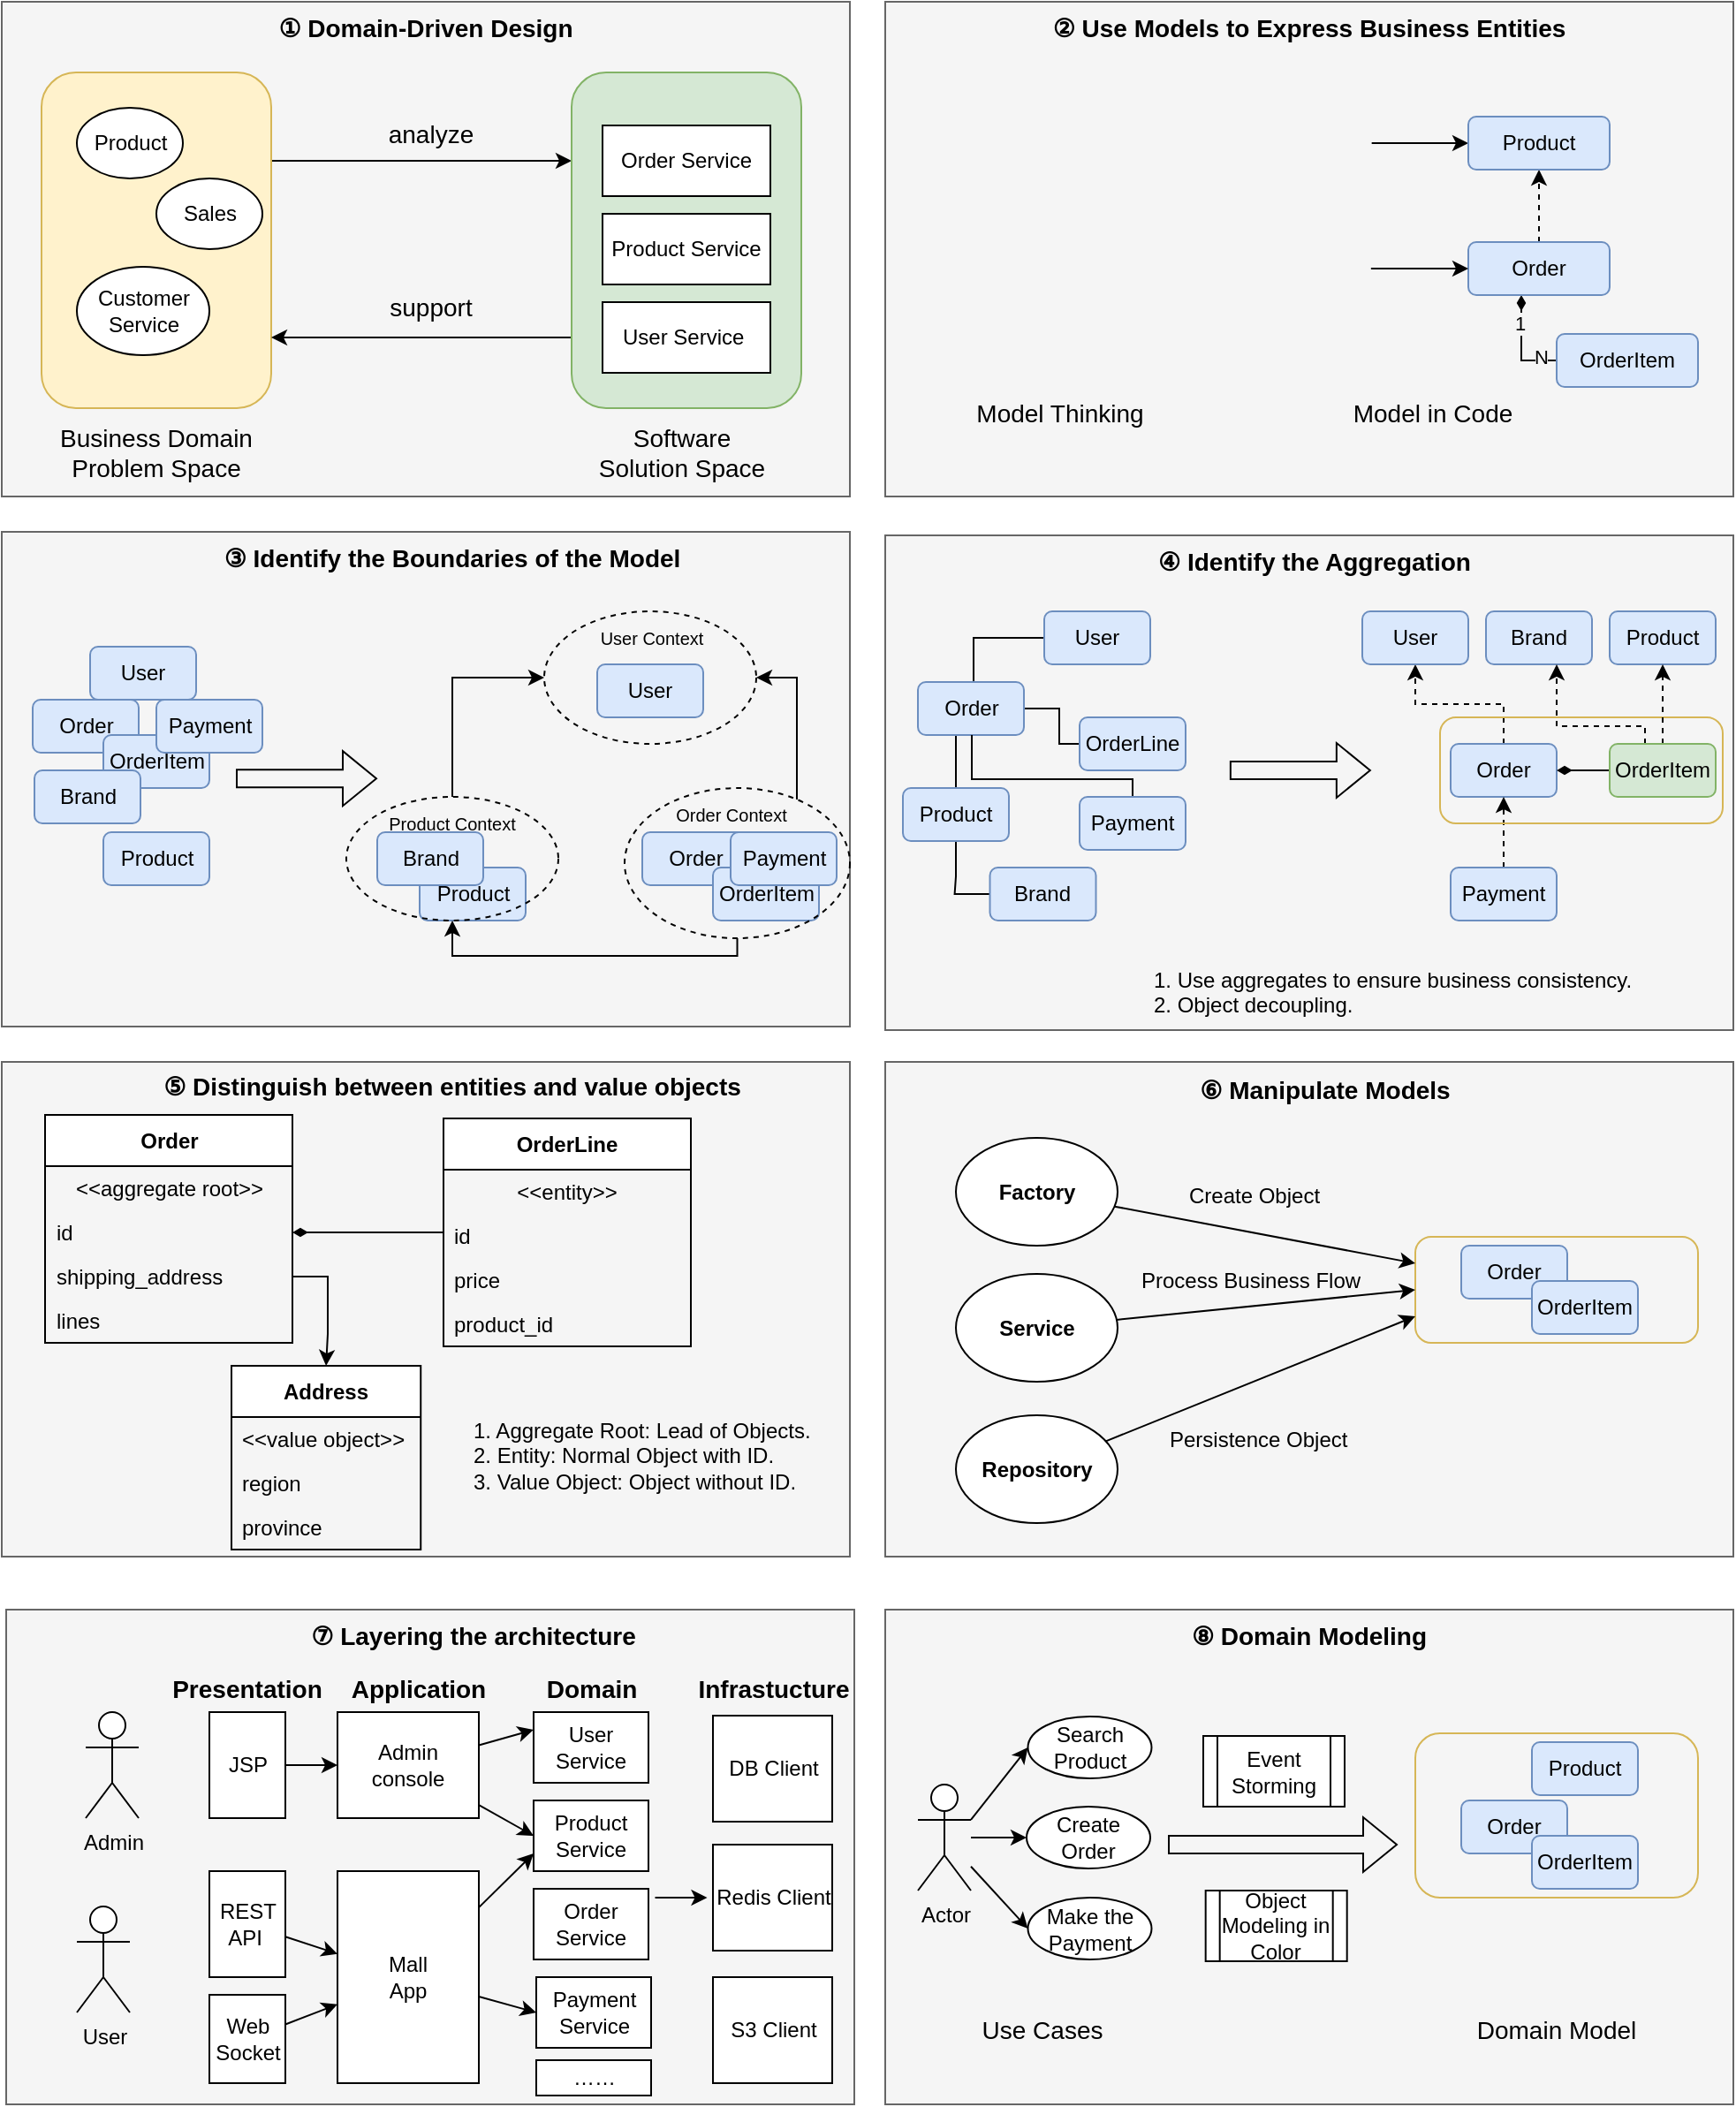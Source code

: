 <mxfile version="20.5.3" type="embed"><diagram id="23iRSUPoRavnBvh4doch" name="Page-1"><mxGraphModel dx="1115" dy="577" grid="1" gridSize="10" guides="1" tooltips="1" connect="1" arrows="1" fold="1" page="1" pageScale="1" pageWidth="827" pageHeight="1169" math="0" shadow="0"><root><mxCell id="0"/><mxCell id="1" parent="0"/><mxCell id="9vagJ5xhhECEFdIfXfnk-19" value="" style="rounded=0;whiteSpace=wrap;html=1;fillColor=#f5f5f5;fontColor=#333333;strokeColor=#666666;" parent="1" vertex="1"><mxGeometry x="80" y="160" width="480" height="280" as="geometry"/></mxCell><mxCell id="9vagJ5xhhECEFdIfXfnk-3" style="edgeStyle=orthogonalEdgeStyle;rounded=0;orthogonalLoop=1;jettySize=auto;html=1;" parent="1" edge="1"><mxGeometry relative="1" as="geometry"><mxPoint x="232.5" y="250" as="sourcePoint"/><mxPoint x="402.5" y="250" as="targetPoint"/></mxGeometry></mxCell><mxCell id="9vagJ5xhhECEFdIfXfnk-1" value="" style="rounded=1;whiteSpace=wrap;html=1;fillColor=#fff2cc;strokeColor=#d6b656;" parent="1" vertex="1"><mxGeometry x="102.5" y="200" width="130" height="190" as="geometry"/></mxCell><mxCell id="9vagJ5xhhECEFdIfXfnk-4" style="edgeStyle=orthogonalEdgeStyle;rounded=0;orthogonalLoop=1;jettySize=auto;html=1;entryX=1;entryY=0.5;entryDx=0;entryDy=0;" parent="1" edge="1"><mxGeometry relative="1" as="geometry"><mxPoint x="402.5" y="350" as="sourcePoint"/><mxPoint x="232.5" y="350" as="targetPoint"/></mxGeometry></mxCell><mxCell id="9vagJ5xhhECEFdIfXfnk-2" value="" style="rounded=1;whiteSpace=wrap;html=1;fillColor=#d5e8d4;strokeColor=#82b366;" parent="1" vertex="1"><mxGeometry x="402.5" y="200" width="130" height="190" as="geometry"/></mxCell><mxCell id="9vagJ5xhhECEFdIfXfnk-6" value="Product" style="ellipse;whiteSpace=wrap;html=1;" parent="1" vertex="1"><mxGeometry x="122.5" y="220" width="60" height="40" as="geometry"/></mxCell><mxCell id="9vagJ5xhhECEFdIfXfnk-7" value="Sales" style="ellipse;whiteSpace=wrap;html=1;" parent="1" vertex="1"><mxGeometry x="167.5" y="260" width="60" height="40" as="geometry"/></mxCell><mxCell id="9vagJ5xhhECEFdIfXfnk-8" value="Customer Service" style="ellipse;whiteSpace=wrap;html=1;" parent="1" vertex="1"><mxGeometry x="122.5" y="310" width="75" height="50" as="geometry"/></mxCell><mxCell id="9vagJ5xhhECEFdIfXfnk-10" value="Order Service" style="rounded=0;whiteSpace=wrap;html=1;" parent="1" vertex="1"><mxGeometry x="420" y="230" width="95" height="40" as="geometry"/></mxCell><mxCell id="9vagJ5xhhECEFdIfXfnk-11" value="Product Service" style="rounded=0;whiteSpace=wrap;html=1;" parent="1" vertex="1"><mxGeometry x="420" y="280" width="95" height="40" as="geometry"/></mxCell><mxCell id="9vagJ5xhhECEFdIfXfnk-12" value="User Service&amp;nbsp;" style="rounded=0;whiteSpace=wrap;html=1;" parent="1" vertex="1"><mxGeometry x="420" y="330" width="95" height="40" as="geometry"/></mxCell><mxCell id="9vagJ5xhhECEFdIfXfnk-14" value="Business Domain&lt;div&gt;Problem Space&lt;br&gt;&lt;/div&gt;" style="text;html=1;align=center;verticalAlign=middle;whiteSpace=wrap;rounded=0;fontSize=14;" parent="1" vertex="1"><mxGeometry x="104.5" y="400" width="125" height="30" as="geometry"/></mxCell><mxCell id="9vagJ5xhhECEFdIfXfnk-15" value="Software&lt;div&gt;Solution Space&lt;/div&gt;" style="text;html=1;align=center;verticalAlign=middle;whiteSpace=wrap;rounded=0;fontSize=14;" parent="1" vertex="1"><mxGeometry x="414.5" y="400" width="100" height="30" as="geometry"/></mxCell><mxCell id="9vagJ5xhhECEFdIfXfnk-16" value="support" style="text;html=1;align=center;verticalAlign=middle;whiteSpace=wrap;rounded=0;fontSize=14;" parent="1" vertex="1"><mxGeometry x="272.5" y="318" width="100" height="30" as="geometry"/></mxCell><mxCell id="9vagJ5xhhECEFdIfXfnk-17" value="analyze" style="text;html=1;align=center;verticalAlign=middle;whiteSpace=wrap;rounded=0;fontSize=14;" parent="1" vertex="1"><mxGeometry x="272.5" y="220" width="100" height="30" as="geometry"/></mxCell><mxCell id="9vagJ5xhhECEFdIfXfnk-25" value="" style="rounded=0;whiteSpace=wrap;html=1;fillColor=#f5f5f5;fontColor=#333333;strokeColor=#666666;" parent="1" vertex="1"><mxGeometry x="580" y="160" width="480" height="280" as="geometry"/></mxCell><mxCell id="9vagJ5xhhECEFdIfXfnk-27" value="① Domain-Driven Design" style="text;html=1;align=center;verticalAlign=middle;whiteSpace=wrap;rounded=0;fontSize=14;fontStyle=1" parent="1" vertex="1"><mxGeometry x="230" y="160" width="180" height="30" as="geometry"/></mxCell><mxCell id="9vagJ5xhhECEFdIfXfnk-28" value="② Use Models to Express Business Entities" style="text;html=1;align=center;verticalAlign=middle;whiteSpace=wrap;rounded=0;fontSize=14;fontStyle=1" parent="1" vertex="1"><mxGeometry x="670" y="160" width="300" height="30" as="geometry"/></mxCell><mxCell id="9vagJ5xhhECEFdIfXfnk-36" style="edgeStyle=orthogonalEdgeStyle;rounded=0;orthogonalLoop=1;jettySize=auto;html=1;entryX=0;entryY=0.5;entryDx=0;entryDy=0;endArrow=none;endFill=0;startArrow=diamondThin;startFill=1;" parent="1" source="9vagJ5xhhECEFdIfXfnk-29" target="9vagJ5xhhECEFdIfXfnk-35" edge="1"><mxGeometry relative="1" as="geometry"><Array as="points"><mxPoint x="940" y="363"/></Array></mxGeometry></mxCell><mxCell id="9vagJ5xhhECEFdIfXfnk-37" value="1" style="edgeLabel;html=1;align=center;verticalAlign=middle;resizable=0;points=[];labelBackgroundColor=#F5F5F5;" parent="9vagJ5xhhECEFdIfXfnk-36" vertex="1" connectable="0"><mxGeometry x="-0.456" y="-1" relative="1" as="geometry"><mxPoint as="offset"/></mxGeometry></mxCell><mxCell id="9vagJ5xhhECEFdIfXfnk-38" value="N" style="edgeLabel;html=1;align=center;verticalAlign=middle;resizable=0;points=[];labelBackgroundColor=#F5F5F5;" parent="9vagJ5xhhECEFdIfXfnk-36" vertex="1" connectable="0"><mxGeometry x="0.684" y="3" relative="1" as="geometry"><mxPoint y="1" as="offset"/></mxGeometry></mxCell><mxCell id="9vagJ5xhhECEFdIfXfnk-39" style="edgeStyle=orthogonalEdgeStyle;rounded=0;orthogonalLoop=1;jettySize=auto;html=1;entryX=0.5;entryY=1;entryDx=0;entryDy=0;dashed=1;" parent="1" source="9vagJ5xhhECEFdIfXfnk-29" target="9vagJ5xhhECEFdIfXfnk-33" edge="1"><mxGeometry relative="1" as="geometry"/></mxCell><mxCell id="9vagJ5xhhECEFdIfXfnk-29" value="Order" style="rounded=1;whiteSpace=wrap;html=1;fillColor=#dae8fc;strokeColor=#6c8ebf;" parent="1" vertex="1"><mxGeometry x="910" y="296" width="80" height="30" as="geometry"/></mxCell><mxCell id="9vagJ5xhhECEFdIfXfnk-31" style="edgeStyle=orthogonalEdgeStyle;rounded=0;orthogonalLoop=1;jettySize=auto;html=1;" parent="1" source="9vagJ5xhhECEFdIfXfnk-30" target="9vagJ5xhhECEFdIfXfnk-29" edge="1"><mxGeometry relative="1" as="geometry"/></mxCell><mxCell id="9vagJ5xhhECEFdIfXfnk-30" value="" style="shape=image;verticalLabelPosition=bottom;labelBackgroundColor=default;verticalAlign=top;aspect=fixed;imageAspect=0;image=https://rupeezy.in/blogs/wp-content/uploads/2019/08/order.png;" parent="1" vertex="1"><mxGeometry x="800" y="282" width="54.93" height="58" as="geometry"/></mxCell><mxCell id="9vagJ5xhhECEFdIfXfnk-34" style="edgeStyle=orthogonalEdgeStyle;rounded=0;orthogonalLoop=1;jettySize=auto;html=1;" parent="1" source="9vagJ5xhhECEFdIfXfnk-32" target="9vagJ5xhhECEFdIfXfnk-33" edge="1"><mxGeometry relative="1" as="geometry"/></mxCell><mxCell id="9vagJ5xhhECEFdIfXfnk-32" value="" style="shape=image;verticalLabelPosition=bottom;labelBackgroundColor=default;verticalAlign=top;aspect=fixed;imageAspect=0;image=https://domf5oio6qrcr.cloudfront.net/medialibrary/8371/bigstock-Hamburger-And-French-Fries-263887.jpg;" parent="1" vertex="1"><mxGeometry x="802" y="220" width="53.33" height="40" as="geometry"/></mxCell><mxCell id="9vagJ5xhhECEFdIfXfnk-33" value="Product" style="rounded=1;whiteSpace=wrap;html=1;fillColor=#dae8fc;strokeColor=#6c8ebf;" parent="1" vertex="1"><mxGeometry x="910" y="225" width="80" height="30" as="geometry"/></mxCell><mxCell id="9vagJ5xhhECEFdIfXfnk-35" value="OrderItem" style="rounded=1;whiteSpace=wrap;html=1;fillColor=#dae8fc;strokeColor=#6c8ebf;" parent="1" vertex="1"><mxGeometry x="960" y="348" width="80" height="30" as="geometry"/></mxCell><mxCell id="9vagJ5xhhECEFdIfXfnk-40" value="" style="shape=image;verticalLabelPosition=bottom;labelBackgroundColor=default;verticalAlign=top;aspect=fixed;imageAspect=0;image=https://blogger.googleusercontent.com/img/b/R29vZ2xl/AVvXsEjn80sKWhS2xxwpZte1hCrjBOLWbS4TLz_WBw3mWX01DE0hrEqL-oq_POZTVObNKt2_ehCbD8vPeMjHQ5SD9d2T2vcOCeuTXaRzTZrm3N1oaUW5XqwATKcAlGA4Wf7QnvLcwXFwYuH5VKld/s226/wisdomchart.png;" parent="1" vertex="1"><mxGeometry x="600" y="250" width="138.5" height="80.89" as="geometry"/></mxCell><mxCell id="9vagJ5xhhECEFdIfXfnk-41" value="Model Thinking" style="text;html=1;align=center;verticalAlign=middle;whiteSpace=wrap;rounded=0;fontSize=14;" parent="1" vertex="1"><mxGeometry x="628.5" y="378" width="100" height="30" as="geometry"/></mxCell><mxCell id="9vagJ5xhhECEFdIfXfnk-42" value="Model in Code" style="text;html=1;align=center;verticalAlign=middle;whiteSpace=wrap;rounded=0;fontSize=14;" parent="1" vertex="1"><mxGeometry x="840" y="378" width="100" height="30" as="geometry"/></mxCell><mxCell id="9vagJ5xhhECEFdIfXfnk-43" value="" style="rounded=0;whiteSpace=wrap;html=1;fillColor=#f5f5f5;fontColor=#333333;strokeColor=#666666;" parent="1" vertex="1"><mxGeometry x="80" y="460" width="480" height="280" as="geometry"/></mxCell><mxCell id="9vagJ5xhhECEFdIfXfnk-58" value="③&amp;nbsp;Identify the Boundaries of the Model" style="text;html=1;align=center;verticalAlign=middle;whiteSpace=wrap;rounded=0;fontSize=14;fontStyle=1" parent="1" vertex="1"><mxGeometry x="200" y="460" width="270" height="30" as="geometry"/></mxCell><mxCell id="9vagJ5xhhECEFdIfXfnk-59" value="Product" style="rounded=1;whiteSpace=wrap;html=1;fillColor=#dae8fc;strokeColor=#6c8ebf;" parent="1" vertex="1"><mxGeometry x="316.5" y="650" width="60" height="30" as="geometry"/></mxCell><mxCell id="9vagJ5xhhECEFdIfXfnk-60" value="Order" style="rounded=1;whiteSpace=wrap;html=1;fillColor=#dae8fc;strokeColor=#6c8ebf;" parent="1" vertex="1"><mxGeometry x="442.5" y="630" width="60" height="30" as="geometry"/></mxCell><mxCell id="9vagJ5xhhECEFdIfXfnk-62" value="OrderItem" style="rounded=1;whiteSpace=wrap;html=1;fillColor=#dae8fc;strokeColor=#6c8ebf;" parent="1" vertex="1"><mxGeometry x="482.5" y="650" width="60" height="30" as="geometry"/></mxCell><mxCell id="9vagJ5xhhECEFdIfXfnk-63" value="User" style="rounded=1;whiteSpace=wrap;html=1;fillColor=#dae8fc;strokeColor=#6c8ebf;" parent="1" vertex="1"><mxGeometry x="417" y="535" width="60" height="30" as="geometry"/></mxCell><mxCell id="9vagJ5xhhECEFdIfXfnk-64" value="Payment" style="rounded=1;whiteSpace=wrap;html=1;fillColor=#dae8fc;strokeColor=#6c8ebf;" parent="1" vertex="1"><mxGeometry x="492.5" y="630" width="60" height="30" as="geometry"/></mxCell><mxCell id="9vagJ5xhhECEFdIfXfnk-65" value="Brand" style="rounded=1;whiteSpace=wrap;html=1;fillColor=#dae8fc;strokeColor=#6c8ebf;" parent="1" vertex="1"><mxGeometry x="292.5" y="630" width="60" height="30" as="geometry"/></mxCell><mxCell id="9vagJ5xhhECEFdIfXfnk-68" value="" style="ellipse;whiteSpace=wrap;html=1;fillColor=none;dashed=1;" parent="1" vertex="1"><mxGeometry x="387" y="505" width="120" height="75" as="geometry"/></mxCell><mxCell id="9vagJ5xhhECEFdIfXfnk-74" style="edgeStyle=orthogonalEdgeStyle;rounded=0;orthogonalLoop=1;jettySize=auto;html=1;entryX=0;entryY=0.5;entryDx=0;entryDy=0;" parent="1" source="9vagJ5xhhECEFdIfXfnk-69" target="9vagJ5xhhECEFdIfXfnk-68" edge="1"><mxGeometry relative="1" as="geometry"/></mxCell><mxCell id="9vagJ5xhhECEFdIfXfnk-69" value="" style="ellipse;whiteSpace=wrap;html=1;fillColor=none;dashed=1;" parent="1" vertex="1"><mxGeometry x="275" y="610" width="120" height="70" as="geometry"/></mxCell><mxCell id="9vagJ5xhhECEFdIfXfnk-70" value="" style="ellipse;whiteSpace=wrap;html=1;fillColor=none;dashed=1;" parent="1" vertex="1"><mxGeometry x="432.5" y="605" width="127.5" height="85" as="geometry"/></mxCell><mxCell id="9vagJ5xhhECEFdIfXfnk-76" style="edgeStyle=orthogonalEdgeStyle;rounded=0;orthogonalLoop=1;jettySize=auto;html=1;entryX=1;entryY=0.5;entryDx=0;entryDy=0;" parent="1" source="9vagJ5xhhECEFdIfXfnk-70" target="9vagJ5xhhECEFdIfXfnk-68" edge="1"><mxGeometry relative="1" as="geometry"><Array as="points"><mxPoint x="530" y="543"/></Array></mxGeometry></mxCell><mxCell id="9vagJ5xhhECEFdIfXfnk-85" style="edgeStyle=orthogonalEdgeStyle;rounded=0;orthogonalLoop=1;jettySize=auto;html=1;entryX=0.5;entryY=1;entryDx=0;entryDy=0;" parent="1" source="9vagJ5xhhECEFdIfXfnk-70" target="9vagJ5xhhECEFdIfXfnk-69" edge="1"><mxGeometry relative="1" as="geometry"><Array as="points"><mxPoint x="496" y="700"/><mxPoint x="335" y="700"/></Array></mxGeometry></mxCell><mxCell id="9vagJ5xhhECEFdIfXfnk-71" value="User Context" style="text;html=1;align=center;verticalAlign=middle;whiteSpace=wrap;rounded=0;fontSize=10;" parent="1" vertex="1"><mxGeometry x="402.5" y="505" width="90" height="30" as="geometry"/></mxCell><mxCell id="9vagJ5xhhECEFdIfXfnk-72" value="Product Context" style="text;html=1;align=center;verticalAlign=middle;whiteSpace=wrap;rounded=0;fontSize=10;" parent="1" vertex="1"><mxGeometry x="290" y="610" width="90" height="30" as="geometry"/></mxCell><mxCell id="9vagJ5xhhECEFdIfXfnk-73" value="Order Context" style="text;html=1;align=center;verticalAlign=middle;whiteSpace=wrap;rounded=0;fontSize=10;" parent="1" vertex="1"><mxGeometry x="447.5" y="605" width="90" height="30" as="geometry"/></mxCell><mxCell id="9vagJ5xhhECEFdIfXfnk-77" value="Order" style="rounded=1;whiteSpace=wrap;html=1;fillColor=#dae8fc;strokeColor=#6c8ebf;" parent="1" vertex="1"><mxGeometry x="97.5" y="555" width="60" height="30" as="geometry"/></mxCell><mxCell id="9vagJ5xhhECEFdIfXfnk-78" value="OrderItem" style="rounded=1;whiteSpace=wrap;html=1;fillColor=#dae8fc;strokeColor=#6c8ebf;" parent="1" vertex="1"><mxGeometry x="137.5" y="575" width="60" height="30" as="geometry"/></mxCell><mxCell id="9vagJ5xhhECEFdIfXfnk-79" value="Payment" style="rounded=1;whiteSpace=wrap;html=1;fillColor=#dae8fc;strokeColor=#6c8ebf;" parent="1" vertex="1"><mxGeometry x="167.5" y="555" width="60" height="30" as="geometry"/></mxCell><mxCell id="9vagJ5xhhECEFdIfXfnk-80" value="Product" style="rounded=1;whiteSpace=wrap;html=1;fillColor=#dae8fc;strokeColor=#6c8ebf;" parent="1" vertex="1"><mxGeometry x="137.5" y="630" width="60" height="30" as="geometry"/></mxCell><mxCell id="9vagJ5xhhECEFdIfXfnk-81" value="Brand" style="rounded=1;whiteSpace=wrap;html=1;fillColor=#dae8fc;strokeColor=#6c8ebf;" parent="1" vertex="1"><mxGeometry x="98.5" y="595" width="60" height="30" as="geometry"/></mxCell><mxCell id="9vagJ5xhhECEFdIfXfnk-83" value="User" style="rounded=1;whiteSpace=wrap;html=1;fillColor=#dae8fc;strokeColor=#6c8ebf;" parent="1" vertex="1"><mxGeometry x="130" y="525" width="60" height="30" as="geometry"/></mxCell><mxCell id="9vagJ5xhhECEFdIfXfnk-87" value="" style="shape=flexArrow;endArrow=classic;html=1;rounded=0;" parent="1" edge="1"><mxGeometry width="50" height="50" relative="1" as="geometry"><mxPoint x="212.5" y="599.58" as="sourcePoint"/><mxPoint x="292.5" y="599.58" as="targetPoint"/></mxGeometry></mxCell><mxCell id="9vagJ5xhhECEFdIfXfnk-88" value="" style="rounded=0;whiteSpace=wrap;html=1;fillColor=#f5f5f5;fontColor=#333333;strokeColor=#666666;" parent="1" vertex="1"><mxGeometry x="580" y="462" width="480" height="280" as="geometry"/></mxCell><mxCell id="9vagJ5xhhECEFdIfXfnk-89" value="④ Identify the Aggregation" style="text;html=1;align=center;verticalAlign=middle;whiteSpace=wrap;rounded=0;fontSize=14;fontStyle=1" parent="1" vertex="1"><mxGeometry x="722.5" y="462" width="200" height="30" as="geometry"/></mxCell><mxCell id="9vagJ5xhhECEFdIfXfnk-114" style="edgeStyle=orthogonalEdgeStyle;rounded=0;orthogonalLoop=1;jettySize=auto;html=1;entryX=0;entryY=0.5;entryDx=0;entryDy=0;endArrow=none;endFill=0;" parent="1" source="9vagJ5xhhECEFdIfXfnk-105" target="9vagJ5xhhECEFdIfXfnk-110" edge="1"><mxGeometry relative="1" as="geometry"><Array as="points"><mxPoint x="630" y="520"/></Array></mxGeometry></mxCell><mxCell id="9vagJ5xhhECEFdIfXfnk-115" style="edgeStyle=orthogonalEdgeStyle;rounded=0;orthogonalLoop=1;jettySize=auto;html=1;endArrow=none;endFill=0;" parent="1" source="9vagJ5xhhECEFdIfXfnk-105" target="9vagJ5xhhECEFdIfXfnk-106" edge="1"><mxGeometry relative="1" as="geometry"/></mxCell><mxCell id="9vagJ5xhhECEFdIfXfnk-116" style="edgeStyle=orthogonalEdgeStyle;rounded=0;orthogonalLoop=1;jettySize=auto;html=1;entryX=0.5;entryY=0;entryDx=0;entryDy=0;endArrow=none;endFill=0;" parent="1" source="9vagJ5xhhECEFdIfXfnk-105" target="9vagJ5xhhECEFdIfXfnk-108" edge="1"><mxGeometry relative="1" as="geometry"><Array as="points"><mxPoint x="620" y="590"/><mxPoint x="620" y="590"/></Array></mxGeometry></mxCell><mxCell id="9vagJ5xhhECEFdIfXfnk-105" value="Order" style="rounded=1;whiteSpace=wrap;html=1;fillColor=#dae8fc;strokeColor=#6c8ebf;" parent="1" vertex="1"><mxGeometry x="598.5" y="545" width="60" height="30" as="geometry"/></mxCell><mxCell id="9vagJ5xhhECEFdIfXfnk-106" value="OrderLine" style="rounded=1;whiteSpace=wrap;html=1;fillColor=#dae8fc;strokeColor=#6c8ebf;" parent="1" vertex="1"><mxGeometry x="690" y="565" width="60" height="30" as="geometry"/></mxCell><mxCell id="9vagJ5xhhECEFdIfXfnk-121" style="edgeStyle=orthogonalEdgeStyle;rounded=0;orthogonalLoop=1;jettySize=auto;html=1;endArrow=none;endFill=0;" parent="1" source="9vagJ5xhhECEFdIfXfnk-107" target="9vagJ5xhhECEFdIfXfnk-105" edge="1"><mxGeometry relative="1" as="geometry"><Array as="points"><mxPoint x="720" y="600"/><mxPoint x="629" y="600"/></Array></mxGeometry></mxCell><mxCell id="9vagJ5xhhECEFdIfXfnk-107" value="Payment" style="rounded=1;whiteSpace=wrap;html=1;fillColor=#dae8fc;strokeColor=#6c8ebf;" parent="1" vertex="1"><mxGeometry x="690" y="610" width="60" height="30" as="geometry"/></mxCell><mxCell id="9vagJ5xhhECEFdIfXfnk-117" style="edgeStyle=orthogonalEdgeStyle;rounded=0;orthogonalLoop=1;jettySize=auto;html=1;entryX=0;entryY=0.5;entryDx=0;entryDy=0;endArrow=none;endFill=0;" parent="1" source="9vagJ5xhhECEFdIfXfnk-108" target="9vagJ5xhhECEFdIfXfnk-109" edge="1"><mxGeometry relative="1" as="geometry"/></mxCell><mxCell id="9vagJ5xhhECEFdIfXfnk-108" value="Product" style="rounded=1;whiteSpace=wrap;html=1;fillColor=#dae8fc;strokeColor=#6c8ebf;" parent="1" vertex="1"><mxGeometry x="590" y="605" width="60" height="30" as="geometry"/></mxCell><mxCell id="9vagJ5xhhECEFdIfXfnk-109" value="Brand" style="rounded=1;whiteSpace=wrap;html=1;fillColor=#dae8fc;strokeColor=#6c8ebf;" parent="1" vertex="1"><mxGeometry x="639.25" y="650" width="60" height="30" as="geometry"/></mxCell><mxCell id="9vagJ5xhhECEFdIfXfnk-110" value="User" style="rounded=1;whiteSpace=wrap;html=1;fillColor=#dae8fc;strokeColor=#6c8ebf;" parent="1" vertex="1"><mxGeometry x="670" y="505" width="60" height="30" as="geometry"/></mxCell><mxCell id="9vagJ5xhhECEFdIfXfnk-119" value="" style="shape=flexArrow;endArrow=classic;html=1;rounded=0;" parent="1" edge="1"><mxGeometry width="50" height="50" relative="1" as="geometry"><mxPoint x="774.93" y="595" as="sourcePoint"/><mxPoint x="854.93" y="595" as="targetPoint"/></mxGeometry></mxCell><mxCell id="9vagJ5xhhECEFdIfXfnk-123" value="Product" style="rounded=1;whiteSpace=wrap;html=1;fillColor=#dae8fc;strokeColor=#6c8ebf;" parent="1" vertex="1"><mxGeometry x="990" y="505" width="60" height="30" as="geometry"/></mxCell><mxCell id="9vagJ5xhhECEFdIfXfnk-124" value="Brand" style="rounded=1;whiteSpace=wrap;html=1;fillColor=#dae8fc;strokeColor=#6c8ebf;" parent="1" vertex="1"><mxGeometry x="920" y="505" width="60" height="30" as="geometry"/></mxCell><mxCell id="9vagJ5xhhECEFdIfXfnk-132" style="edgeStyle=orthogonalEdgeStyle;rounded=0;orthogonalLoop=1;jettySize=auto;html=1;dashed=1;" parent="1" source="9vagJ5xhhECEFdIfXfnk-125" target="9vagJ5xhhECEFdIfXfnk-128" edge="1"><mxGeometry relative="1" as="geometry"/></mxCell><mxCell id="9vagJ5xhhECEFdIfXfnk-125" value="Order" style="rounded=1;whiteSpace=wrap;html=1;fillColor=#dae8fc;strokeColor=#6c8ebf;" parent="1" vertex="1"><mxGeometry x="900" y="580" width="60" height="30" as="geometry"/></mxCell><mxCell id="9vagJ5xhhECEFdIfXfnk-135" style="edgeStyle=orthogonalEdgeStyle;rounded=0;orthogonalLoop=1;jettySize=auto;html=1;dashed=1;" parent="1" source="9vagJ5xhhECEFdIfXfnk-127" target="9vagJ5xhhECEFdIfXfnk-125" edge="1"><mxGeometry relative="1" as="geometry"/></mxCell><mxCell id="9vagJ5xhhECEFdIfXfnk-127" value="Payment" style="rounded=1;whiteSpace=wrap;html=1;fillColor=#dae8fc;strokeColor=#6c8ebf;" parent="1" vertex="1"><mxGeometry x="900" y="650" width="60" height="30" as="geometry"/></mxCell><mxCell id="9vagJ5xhhECEFdIfXfnk-128" value="User" style="rounded=1;whiteSpace=wrap;html=1;fillColor=#dae8fc;strokeColor=#6c8ebf;" parent="1" vertex="1"><mxGeometry x="850" y="505" width="60" height="30" as="geometry"/></mxCell><mxCell id="9vagJ5xhhECEFdIfXfnk-131" style="edgeStyle=orthogonalEdgeStyle;rounded=0;orthogonalLoop=1;jettySize=auto;html=1;endArrow=diamondThin;endFill=1;" parent="1" source="9vagJ5xhhECEFdIfXfnk-129" target="9vagJ5xhhECEFdIfXfnk-125" edge="1"><mxGeometry relative="1" as="geometry"/></mxCell><mxCell id="9vagJ5xhhECEFdIfXfnk-136" value="" style="rounded=1;whiteSpace=wrap;html=1;strokeColor=#d6b656;fillColor=none;" parent="1" vertex="1"><mxGeometry x="894" y="565" width="160" height="60" as="geometry"/></mxCell><mxCell id="9vagJ5xhhECEFdIfXfnk-133" style="edgeStyle=orthogonalEdgeStyle;rounded=0;orthogonalLoop=1;jettySize=auto;html=1;dashed=1;" parent="1" source="9vagJ5xhhECEFdIfXfnk-129" target="9vagJ5xhhECEFdIfXfnk-123" edge="1"><mxGeometry relative="1" as="geometry"/></mxCell><mxCell id="9vagJ5xhhECEFdIfXfnk-134" style="edgeStyle=orthogonalEdgeStyle;rounded=0;orthogonalLoop=1;jettySize=auto;html=1;dashed=1;" parent="1" source="9vagJ5xhhECEFdIfXfnk-129" target="9vagJ5xhhECEFdIfXfnk-124" edge="1"><mxGeometry relative="1" as="geometry"><Array as="points"><mxPoint x="1010" y="570"/><mxPoint x="960" y="570"/></Array></mxGeometry></mxCell><mxCell id="9vagJ5xhhECEFdIfXfnk-129" value="OrderItem" style="rounded=1;whiteSpace=wrap;html=1;fillColor=#d5e8d4;strokeColor=#82b366;" parent="1" vertex="1"><mxGeometry x="990" y="580" width="60" height="30" as="geometry"/></mxCell><mxCell id="9vagJ5xhhECEFdIfXfnk-138" value="1.&amp;nbsp;Use aggregates to ensure business consistency.&lt;div&gt;2. Object decoupling.&lt;br&gt;&lt;/div&gt;" style="text;html=1;whiteSpace=wrap;overflow=hidden;rounded=0;" parent="1" vertex="1"><mxGeometry x="730" y="700" width="295.75" height="58" as="geometry"/></mxCell><mxCell id="9vagJ5xhhECEFdIfXfnk-139" value="" style="rounded=0;whiteSpace=wrap;html=1;fillColor=#f5f5f5;fontColor=#333333;strokeColor=#666666;" parent="1" vertex="1"><mxGeometry x="80" y="760" width="480" height="280" as="geometry"/></mxCell><mxCell id="9vagJ5xhhECEFdIfXfnk-140" value="⑤ Distinguish between entities and value objects" style="text;html=1;align=center;verticalAlign=middle;whiteSpace=wrap;rounded=0;fontSize=14;fontStyle=1" parent="1" vertex="1"><mxGeometry x="156.25" y="759" width="357.5" height="30" as="geometry"/></mxCell><mxCell id="9vagJ5xhhECEFdIfXfnk-169" value="Order" style="swimlane;fontStyle=1;align=center;verticalAlign=middle;childLayout=stackLayout;horizontal=1;startSize=29;horizontalStack=0;resizeParent=1;resizeParentMax=0;resizeLast=0;collapsible=0;marginBottom=0;html=1;whiteSpace=wrap;" parent="1" vertex="1"><mxGeometry x="104.5" y="790" width="140" height="129" as="geometry"/></mxCell><mxCell id="9vagJ5xhhECEFdIfXfnk-170" value="&amp;lt;&amp;lt;aggregate root&amp;gt;&amp;gt;" style="text;html=1;strokeColor=none;fillColor=none;align=center;verticalAlign=middle;spacingLeft=4;spacingRight=4;overflow=hidden;rotatable=0;points=[[0,0.5],[1,0.5]];portConstraint=eastwest;whiteSpace=wrap;" parent="9vagJ5xhhECEFdIfXfnk-169" vertex="1"><mxGeometry y="29" width="140" height="25" as="geometry"/></mxCell><mxCell id="9vagJ5xhhECEFdIfXfnk-171" value="id" style="text;html=1;strokeColor=none;fillColor=none;align=left;verticalAlign=middle;spacingLeft=4;spacingRight=4;overflow=hidden;rotatable=0;points=[[0,0.5],[1,0.5]];portConstraint=eastwest;whiteSpace=wrap;" parent="9vagJ5xhhECEFdIfXfnk-169" vertex="1"><mxGeometry y="54" width="140" height="25" as="geometry"/></mxCell><mxCell id="9vagJ5xhhECEFdIfXfnk-173" value="shipping_address" style="text;html=1;strokeColor=none;fillColor=none;align=left;verticalAlign=middle;spacingLeft=4;spacingRight=4;overflow=hidden;rotatable=0;points=[[0,0.5],[1,0.5]];portConstraint=eastwest;whiteSpace=wrap;" parent="9vagJ5xhhECEFdIfXfnk-169" vertex="1"><mxGeometry y="79" width="140" height="25" as="geometry"/></mxCell><mxCell id="9vagJ5xhhECEFdIfXfnk-172" value="lines" style="text;html=1;strokeColor=none;fillColor=none;align=left;verticalAlign=middle;spacingLeft=4;spacingRight=4;overflow=hidden;rotatable=0;points=[[0,0.5],[1,0.5]];portConstraint=eastwest;whiteSpace=wrap;" parent="9vagJ5xhhECEFdIfXfnk-169" vertex="1"><mxGeometry y="104" width="140" height="25" as="geometry"/></mxCell><mxCell id="9vagJ5xhhECEFdIfXfnk-179" style="edgeStyle=orthogonalEdgeStyle;rounded=0;orthogonalLoop=1;jettySize=auto;html=1;entryX=1;entryY=0.5;entryDx=0;entryDy=0;endArrow=diamondThin;endFill=1;" parent="1" source="9vagJ5xhhECEFdIfXfnk-174" target="9vagJ5xhhECEFdIfXfnk-171" edge="1"><mxGeometry relative="1" as="geometry"/></mxCell><mxCell id="9vagJ5xhhECEFdIfXfnk-174" value="OrderLine" style="swimlane;fontStyle=1;align=center;verticalAlign=middle;childLayout=stackLayout;horizontal=1;startSize=29;horizontalStack=0;resizeParent=1;resizeParentMax=0;resizeLast=0;collapsible=0;marginBottom=0;html=1;whiteSpace=wrap;" parent="1" vertex="1"><mxGeometry x="330" y="792" width="140" height="129" as="geometry"/></mxCell><mxCell id="9vagJ5xhhECEFdIfXfnk-175" value="&amp;lt;&amp;lt;entity&amp;gt;&amp;gt;" style="text;html=1;strokeColor=none;fillColor=none;align=center;verticalAlign=middle;spacingLeft=4;spacingRight=4;overflow=hidden;rotatable=0;points=[[0,0.5],[1,0.5]];portConstraint=eastwest;whiteSpace=wrap;" parent="9vagJ5xhhECEFdIfXfnk-174" vertex="1"><mxGeometry y="29" width="140" height="25" as="geometry"/></mxCell><mxCell id="9vagJ5xhhECEFdIfXfnk-176" value="id" style="text;html=1;strokeColor=none;fillColor=none;align=left;verticalAlign=middle;spacingLeft=4;spacingRight=4;overflow=hidden;rotatable=0;points=[[0,0.5],[1,0.5]];portConstraint=eastwest;whiteSpace=wrap;" parent="9vagJ5xhhECEFdIfXfnk-174" vertex="1"><mxGeometry y="54" width="140" height="25" as="geometry"/></mxCell><mxCell id="9vagJ5xhhECEFdIfXfnk-177" value="price" style="text;html=1;strokeColor=none;fillColor=none;align=left;verticalAlign=middle;spacingLeft=4;spacingRight=4;overflow=hidden;rotatable=0;points=[[0,0.5],[1,0.5]];portConstraint=eastwest;whiteSpace=wrap;" parent="9vagJ5xhhECEFdIfXfnk-174" vertex="1"><mxGeometry y="79" width="140" height="25" as="geometry"/></mxCell><mxCell id="9vagJ5xhhECEFdIfXfnk-178" value="product_id" style="text;html=1;strokeColor=none;fillColor=none;align=left;verticalAlign=middle;spacingLeft=4;spacingRight=4;overflow=hidden;rotatable=0;points=[[0,0.5],[1,0.5]];portConstraint=eastwest;whiteSpace=wrap;" parent="9vagJ5xhhECEFdIfXfnk-174" vertex="1"><mxGeometry y="104" width="140" height="25" as="geometry"/></mxCell><mxCell id="9vagJ5xhhECEFdIfXfnk-180" value="Address" style="swimlane;fontStyle=1;align=center;verticalAlign=middle;childLayout=stackLayout;horizontal=1;startSize=29;horizontalStack=0;resizeParent=1;resizeParentMax=0;resizeLast=0;collapsible=0;marginBottom=0;html=1;whiteSpace=wrap;" parent="1" vertex="1"><mxGeometry x="210" y="932" width="107.12" height="104" as="geometry"/></mxCell><mxCell id="9vagJ5xhhECEFdIfXfnk-181" value="&amp;lt;&amp;lt;value object&amp;gt;&amp;gt;" style="text;html=1;strokeColor=none;fillColor=none;align=left;verticalAlign=middle;spacingLeft=4;spacingRight=4;overflow=hidden;rotatable=0;points=[[0,0.5],[1,0.5]];portConstraint=eastwest;whiteSpace=wrap;" parent="9vagJ5xhhECEFdIfXfnk-180" vertex="1"><mxGeometry y="29" width="107.12" height="25" as="geometry"/></mxCell><mxCell id="9vagJ5xhhECEFdIfXfnk-183" value="region" style="text;html=1;strokeColor=none;fillColor=none;align=left;verticalAlign=middle;spacingLeft=4;spacingRight=4;overflow=hidden;rotatable=0;points=[[0,0.5],[1,0.5]];portConstraint=eastwest;whiteSpace=wrap;" parent="9vagJ5xhhECEFdIfXfnk-180" vertex="1"><mxGeometry y="54" width="107.12" height="25" as="geometry"/></mxCell><mxCell id="9vagJ5xhhECEFdIfXfnk-184" value="province" style="text;html=1;strokeColor=none;fillColor=none;align=left;verticalAlign=middle;spacingLeft=4;spacingRight=4;overflow=hidden;rotatable=0;points=[[0,0.5],[1,0.5]];portConstraint=eastwest;whiteSpace=wrap;" parent="9vagJ5xhhECEFdIfXfnk-180" vertex="1"><mxGeometry y="79" width="107.12" height="25" as="geometry"/></mxCell><mxCell id="9vagJ5xhhECEFdIfXfnk-185" style="edgeStyle=orthogonalEdgeStyle;rounded=0;orthogonalLoop=1;jettySize=auto;html=1;exitX=1;exitY=0.5;exitDx=0;exitDy=0;" parent="1" source="9vagJ5xhhECEFdIfXfnk-173" target="9vagJ5xhhECEFdIfXfnk-180" edge="1"><mxGeometry relative="1" as="geometry"/></mxCell><mxCell id="9vagJ5xhhECEFdIfXfnk-186" value="1. A&lt;span style=&quot;&quot;&gt;ggregate Root: Lead of Objects.&lt;/span&gt;&lt;div&gt;&lt;span style=&quot;&quot;&gt;2. Entity: Normal Object with ID.&lt;/span&gt;&lt;/div&gt;&lt;div style=&quot;&quot;&gt;3. Value Object: Object without ID.&lt;/div&gt;" style="text;html=1;whiteSpace=wrap;overflow=hidden;rounded=0;align=left;" parent="1" vertex="1"><mxGeometry x="345" y="955" width="192.5" height="58" as="geometry"/></mxCell><mxCell id="9vagJ5xhhECEFdIfXfnk-187" value="" style="rounded=0;whiteSpace=wrap;html=1;fillColor=#f5f5f5;fontColor=#333333;strokeColor=#666666;" parent="1" vertex="1"><mxGeometry x="580" y="760" width="480" height="280" as="geometry"/></mxCell><mxCell id="9vagJ5xhhECEFdIfXfnk-188" value="⑥ Manipulate Models" style="text;html=1;align=center;verticalAlign=middle;whiteSpace=wrap;rounded=0;fontSize=14;fontStyle=1" parent="1" vertex="1"><mxGeometry x="709.91" y="761" width="237.5" height="30" as="geometry"/></mxCell><mxCell id="9vagJ5xhhECEFdIfXfnk-223" value="Order" style="rounded=1;whiteSpace=wrap;html=1;fillColor=#dae8fc;strokeColor=#6c8ebf;" parent="1" vertex="1"><mxGeometry x="906" y="864" width="60" height="30" as="geometry"/></mxCell><mxCell id="9vagJ5xhhECEFdIfXfnk-226" value="" style="rounded=1;whiteSpace=wrap;html=1;strokeColor=#d6b656;fillColor=none;" parent="1" vertex="1"><mxGeometry x="880" y="859" width="160" height="60" as="geometry"/></mxCell><mxCell id="9vagJ5xhhECEFdIfXfnk-224" value="OrderItem" style="rounded=1;whiteSpace=wrap;html=1;fillColor=#dae8fc;strokeColor=#6c8ebf;" parent="1" vertex="1"><mxGeometry x="946" y="884" width="60" height="30" as="geometry"/></mxCell><mxCell id="9vagJ5xhhECEFdIfXfnk-232" style="rounded=0;orthogonalLoop=1;jettySize=auto;html=1;entryX=0;entryY=0.25;entryDx=0;entryDy=0;" parent="1" source="9vagJ5xhhECEFdIfXfnk-229" target="9vagJ5xhhECEFdIfXfnk-226" edge="1"><mxGeometry relative="1" as="geometry"/></mxCell><mxCell id="9vagJ5xhhECEFdIfXfnk-229" value="Factory" style="ellipse;whiteSpace=wrap;html=1;fontStyle=1" parent="1" vertex="1"><mxGeometry x="620" y="803" width="91.5" height="61" as="geometry"/></mxCell><mxCell id="9vagJ5xhhECEFdIfXfnk-233" style="rounded=0;orthogonalLoop=1;jettySize=auto;html=1;entryX=0;entryY=0.5;entryDx=0;entryDy=0;" parent="1" source="9vagJ5xhhECEFdIfXfnk-230" target="9vagJ5xhhECEFdIfXfnk-226" edge="1"><mxGeometry relative="1" as="geometry"/></mxCell><mxCell id="9vagJ5xhhECEFdIfXfnk-230" value="Service" style="ellipse;whiteSpace=wrap;html=1;fontStyle=1" parent="1" vertex="1"><mxGeometry x="620" y="880" width="91.5" height="61" as="geometry"/></mxCell><mxCell id="9vagJ5xhhECEFdIfXfnk-234" style="rounded=0;orthogonalLoop=1;jettySize=auto;html=1;entryX=0;entryY=0.75;entryDx=0;entryDy=0;" parent="1" source="9vagJ5xhhECEFdIfXfnk-231" target="9vagJ5xhhECEFdIfXfnk-226" edge="1"><mxGeometry relative="1" as="geometry"/></mxCell><mxCell id="9vagJ5xhhECEFdIfXfnk-231" value="&lt;span style=&quot;font-weight: 700;&quot;&gt;&lt;font style=&quot;font-size: 12px;&quot;&gt;Repository&lt;/font&gt;&lt;/span&gt;" style="ellipse;whiteSpace=wrap;html=1;" parent="1" vertex="1"><mxGeometry x="620" y="960" width="91.5" height="61" as="geometry"/></mxCell><mxCell id="9vagJ5xhhECEFdIfXfnk-235" value="Create Object" style="text;html=1;whiteSpace=wrap;overflow=hidden;rounded=0;" parent="1" vertex="1"><mxGeometry x="750" y="821.5" width="91.34" height="24" as="geometry"/></mxCell><mxCell id="9vagJ5xhhECEFdIfXfnk-236" value="Process Business Flow" style="text;html=1;whiteSpace=wrap;overflow=hidden;rounded=0;" parent="1" vertex="1"><mxGeometry x="722.5" y="870" width="131.5" height="24" as="geometry"/></mxCell><mxCell id="9vagJ5xhhECEFdIfXfnk-237" value="Persistence Object" style="text;html=1;whiteSpace=wrap;overflow=hidden;rounded=0;" parent="1" vertex="1"><mxGeometry x="738.5" y="960" width="131.5" height="24" as="geometry"/></mxCell><mxCell id="9vagJ5xhhECEFdIfXfnk-238" value="" style="rounded=0;whiteSpace=wrap;html=1;fillColor=#f5f5f5;fontColor=#333333;strokeColor=#666666;" parent="1" vertex="1"><mxGeometry x="82.5" y="1070" width="480" height="280" as="geometry"/></mxCell><mxCell id="9vagJ5xhhECEFdIfXfnk-239" value="⑦ Layering the architecture" style="text;html=1;align=center;verticalAlign=middle;whiteSpace=wrap;rounded=0;fontSize=14;fontStyle=1" parent="1" vertex="1"><mxGeometry x="246.5" y="1070" width="200" height="30" as="geometry"/></mxCell><mxCell id="9vagJ5xhhECEFdIfXfnk-260" value="Admin" style="shape=umlActor;verticalLabelPosition=bottom;verticalAlign=top;html=1;outlineConnect=0;" parent="1" vertex="1"><mxGeometry x="127.5" y="1128" width="30" height="60" as="geometry"/></mxCell><mxCell id="9vagJ5xhhECEFdIfXfnk-261" value="User" style="shape=umlActor;verticalLabelPosition=bottom;verticalAlign=top;html=1;outlineConnect=0;" parent="1" vertex="1"><mxGeometry x="122.5" y="1238" width="30" height="60" as="geometry"/></mxCell><mxCell id="2" style="edgeStyle=orthogonalEdgeStyle;rounded=0;orthogonalLoop=1;jettySize=auto;html=1;fontSize=12;" parent="1" source="9vagJ5xhhECEFdIfXfnk-262" target="9vagJ5xhhECEFdIfXfnk-270" edge="1"><mxGeometry relative="1" as="geometry"/></mxCell><mxCell id="9vagJ5xhhECEFdIfXfnk-262" value="JSP" style="rounded=0;whiteSpace=wrap;html=1;" parent="1" vertex="1"><mxGeometry x="197.5" y="1128" width="43" height="60" as="geometry"/></mxCell><mxCell id="6" style="edgeStyle=none;rounded=0;orthogonalLoop=1;jettySize=auto;html=1;fontSize=12;" parent="1" source="9vagJ5xhhECEFdIfXfnk-263" target="9vagJ5xhhECEFdIfXfnk-271" edge="1"><mxGeometry relative="1" as="geometry"/></mxCell><mxCell id="9vagJ5xhhECEFdIfXfnk-263" value="REST API&amp;nbsp;" style="rounded=0;whiteSpace=wrap;html=1;" parent="1" vertex="1"><mxGeometry x="197.5" y="1218" width="43" height="60" as="geometry"/></mxCell><mxCell id="7" style="edgeStyle=none;rounded=0;orthogonalLoop=1;jettySize=auto;html=1;fontSize=12;" parent="1" source="9vagJ5xhhECEFdIfXfnk-265" target="9vagJ5xhhECEFdIfXfnk-271" edge="1"><mxGeometry relative="1" as="geometry"/></mxCell><mxCell id="9vagJ5xhhECEFdIfXfnk-265" value="Web&lt;div&gt;Socket&lt;/div&gt;" style="rounded=0;whiteSpace=wrap;html=1;" parent="1" vertex="1"><mxGeometry x="197.5" y="1288" width="43" height="50" as="geometry"/></mxCell><mxCell id="9vagJ5xhhECEFdIfXfnk-266" value="Presentation" style="text;html=1;align=center;verticalAlign=middle;whiteSpace=wrap;rounded=0;fontSize=14;fontStyle=1" parent="1" vertex="1"><mxGeometry x="176.25" y="1100" width="85.5" height="30" as="geometry"/></mxCell><mxCell id="9vagJ5xhhECEFdIfXfnk-267" value="Application" style="text;html=1;align=center;verticalAlign=middle;whiteSpace=wrap;rounded=0;fontSize=14;fontStyle=1" parent="1" vertex="1"><mxGeometry x="272.5" y="1100" width="85.5" height="30" as="geometry"/></mxCell><mxCell id="9vagJ5xhhECEFdIfXfnk-268" value="Domain" style="text;html=1;align=center;verticalAlign=middle;whiteSpace=wrap;rounded=0;fontSize=14;fontStyle=1" parent="1" vertex="1"><mxGeometry x="371" y="1100" width="85.5" height="30" as="geometry"/></mxCell><mxCell id="9vagJ5xhhECEFdIfXfnk-269" value="Infrastucture" style="text;html=1;align=center;verticalAlign=middle;whiteSpace=wrap;rounded=0;fontSize=14;fontStyle=1" parent="1" vertex="1"><mxGeometry x="473.5" y="1100" width="85.5" height="30" as="geometry"/></mxCell><mxCell id="3" style="rounded=0;orthogonalLoop=1;jettySize=auto;html=1;entryX=0;entryY=0.25;entryDx=0;entryDy=0;fontSize=12;" parent="1" source="9vagJ5xhhECEFdIfXfnk-270" target="9vagJ5xhhECEFdIfXfnk-273" edge="1"><mxGeometry relative="1" as="geometry"/></mxCell><mxCell id="4" style="edgeStyle=none;rounded=0;orthogonalLoop=1;jettySize=auto;html=1;entryX=0;entryY=0.5;entryDx=0;entryDy=0;fontSize=12;" parent="1" source="9vagJ5xhhECEFdIfXfnk-270" target="9vagJ5xhhECEFdIfXfnk-276" edge="1"><mxGeometry relative="1" as="geometry"/></mxCell><mxCell id="9vagJ5xhhECEFdIfXfnk-270" value="Admin&lt;div&gt;console&lt;/div&gt;" style="rounded=0;whiteSpace=wrap;html=1;" parent="1" vertex="1"><mxGeometry x="270" y="1128" width="80" height="60" as="geometry"/></mxCell><mxCell id="8" style="edgeStyle=none;rounded=0;orthogonalLoop=1;jettySize=auto;html=1;entryX=0;entryY=0.75;entryDx=0;entryDy=0;fontSize=12;" parent="1" source="9vagJ5xhhECEFdIfXfnk-271" target="9vagJ5xhhECEFdIfXfnk-276" edge="1"><mxGeometry relative="1" as="geometry"/></mxCell><mxCell id="9" style="edgeStyle=none;rounded=0;orthogonalLoop=1;jettySize=auto;html=1;entryX=0;entryY=0.5;entryDx=0;entryDy=0;fontSize=12;" parent="1" source="9vagJ5xhhECEFdIfXfnk-271" target="9vagJ5xhhECEFdIfXfnk-278" edge="1"><mxGeometry relative="1" as="geometry"/></mxCell><mxCell id="9vagJ5xhhECEFdIfXfnk-271" value="Mall&lt;div&gt;App&lt;/div&gt;" style="rounded=0;whiteSpace=wrap;html=1;" parent="1" vertex="1"><mxGeometry x="270" y="1218" width="80" height="120" as="geometry"/></mxCell><mxCell id="9vagJ5xhhECEFdIfXfnk-273" value="User&lt;div&gt;Service&lt;/div&gt;" style="rounded=0;whiteSpace=wrap;html=1;" parent="1" vertex="1"><mxGeometry x="381" y="1128" width="65" height="40" as="geometry"/></mxCell><mxCell id="9vagJ5xhhECEFdIfXfnk-276" value="Product Service" style="rounded=0;whiteSpace=wrap;html=1;" parent="1" vertex="1"><mxGeometry x="381" y="1178" width="65" height="40" as="geometry"/></mxCell><mxCell id="9vagJ5xhhECEFdIfXfnk-277" value="Order Service" style="rounded=0;whiteSpace=wrap;html=1;" parent="1" vertex="1"><mxGeometry x="381" y="1228" width="65" height="40" as="geometry"/></mxCell><mxCell id="9vagJ5xhhECEFdIfXfnk-278" value="Payment Service" style="rounded=0;whiteSpace=wrap;html=1;" parent="1" vertex="1"><mxGeometry x="382.5" y="1278" width="65" height="40" as="geometry"/></mxCell><mxCell id="9vagJ5xhhECEFdIfXfnk-282" value="……" style="rounded=0;whiteSpace=wrap;html=1;" parent="1" vertex="1"><mxGeometry x="382.5" y="1325" width="65" height="20" as="geometry"/></mxCell><mxCell id="9vagJ5xhhECEFdIfXfnk-288" value="" style="rounded=0;whiteSpace=wrap;html=1;fillColor=#f5f5f5;fontColor=#333333;strokeColor=#666666;" parent="1" vertex="1"><mxGeometry x="580" y="1070" width="480" height="280" as="geometry"/></mxCell><mxCell id="9vagJ5xhhECEFdIfXfnk-289" value="⑧ Domain Modeling" style="text;html=1;align=center;verticalAlign=middle;whiteSpace=wrap;rounded=0;fontSize=14;fontStyle=1" parent="1" vertex="1"><mxGeometry x="675.88" y="1070" width="287.5" height="30" as="geometry"/></mxCell><mxCell id="17" value="DB Client" style="rounded=0;whiteSpace=wrap;html=1;" parent="1" vertex="1"><mxGeometry x="482.5" y="1130" width="67.5" height="60" as="geometry"/></mxCell><mxCell id="18" value="Redis Client" style="rounded=0;whiteSpace=wrap;html=1;" parent="1" vertex="1"><mxGeometry x="482.5" y="1203" width="67.5" height="60" as="geometry"/></mxCell><mxCell id="19" value="S3 Client" style="rounded=0;whiteSpace=wrap;html=1;" parent="1" vertex="1"><mxGeometry x="482.5" y="1278" width="67.5" height="60" as="geometry"/></mxCell><mxCell id="20" style="edgeStyle=orthogonalEdgeStyle;rounded=0;orthogonalLoop=1;jettySize=auto;html=1;fontSize=12;" parent="1" edge="1"><mxGeometry relative="1" as="geometry"><mxPoint x="449.75" y="1233" as="sourcePoint"/><mxPoint x="479.25" y="1233" as="targetPoint"/></mxGeometry></mxCell><mxCell id="26" style="rounded=0;orthogonalLoop=1;jettySize=auto;html=1;exitX=1;exitY=0.333;exitDx=0;exitDy=0;exitPerimeter=0;entryX=0;entryY=0.5;entryDx=0;entryDy=0;" edge="1" parent="1" source="22" target="23"><mxGeometry relative="1" as="geometry"/></mxCell><mxCell id="27" style="edgeStyle=none;rounded=0;orthogonalLoop=1;jettySize=auto;html=1;" edge="1" parent="1" source="22" target="24"><mxGeometry relative="1" as="geometry"/></mxCell><mxCell id="28" style="edgeStyle=none;rounded=0;orthogonalLoop=1;jettySize=auto;html=1;entryX=0;entryY=0.5;entryDx=0;entryDy=0;" edge="1" parent="1" source="22" target="25"><mxGeometry relative="1" as="geometry"/></mxCell><mxCell id="22" value="Actor" style="shape=umlActor;verticalLabelPosition=bottom;verticalAlign=top;html=1;outlineConnect=0;" vertex="1" parent="1"><mxGeometry x="598.5" y="1169" width="30" height="60" as="geometry"/></mxCell><mxCell id="23" value="Search Product" style="ellipse;whiteSpace=wrap;html=1;" vertex="1" parent="1"><mxGeometry x="660.75" y="1130.5" width="70" height="35" as="geometry"/></mxCell><mxCell id="24" value="Create Order" style="ellipse;whiteSpace=wrap;html=1;" vertex="1" parent="1"><mxGeometry x="660" y="1181.5" width="70" height="35" as="geometry"/></mxCell><mxCell id="25" value="Make the Payment" style="ellipse;whiteSpace=wrap;html=1;" vertex="1" parent="1"><mxGeometry x="660.75" y="1233" width="70" height="35" as="geometry"/></mxCell><mxCell id="29" value="Order" style="rounded=1;whiteSpace=wrap;html=1;fillColor=#dae8fc;strokeColor=#6c8ebf;" vertex="1" parent="1"><mxGeometry x="906" y="1178" width="60" height="30" as="geometry"/></mxCell><mxCell id="30" value="" style="rounded=1;whiteSpace=wrap;html=1;strokeColor=#d6b656;fillColor=none;" vertex="1" parent="1"><mxGeometry x="880" y="1140" width="160" height="93" as="geometry"/></mxCell><mxCell id="31" value="OrderItem" style="rounded=1;whiteSpace=wrap;html=1;fillColor=#dae8fc;strokeColor=#6c8ebf;" vertex="1" parent="1"><mxGeometry x="946" y="1198" width="60" height="30" as="geometry"/></mxCell><mxCell id="36" value="" style="shape=flexArrow;endArrow=classic;html=1;rounded=0;" edge="1" parent="1"><mxGeometry width="50" height="50" relative="1" as="geometry"><mxPoint x="740" y="1203" as="sourcePoint"/><mxPoint x="870" y="1203" as="targetPoint"/></mxGeometry></mxCell><mxCell id="37" value="Use Cases" style="text;html=1;align=center;verticalAlign=middle;whiteSpace=wrap;rounded=0;fontSize=14;" vertex="1" parent="1"><mxGeometry x="619.25" y="1293" width="100" height="30" as="geometry"/></mxCell><mxCell id="38" value="Domain Model" style="text;html=1;align=center;verticalAlign=middle;whiteSpace=wrap;rounded=0;fontSize=14;" vertex="1" parent="1"><mxGeometry x="910" y="1293" width="100" height="30" as="geometry"/></mxCell><mxCell id="43" value="Event Storming" style="shape=process;whiteSpace=wrap;html=1;backgroundOutline=1;" vertex="1" parent="1"><mxGeometry x="760" y="1141.5" width="80" height="40" as="geometry"/></mxCell><mxCell id="44" value="Object Modeling in Color" style="shape=process;whiteSpace=wrap;html=1;backgroundOutline=1;" vertex="1" parent="1"><mxGeometry x="761.34" y="1229" width="80" height="40" as="geometry"/></mxCell><mxCell id="45" value="Product" style="rounded=1;whiteSpace=wrap;html=1;fillColor=#dae8fc;strokeColor=#6c8ebf;" vertex="1" parent="1"><mxGeometry x="946" y="1145" width="60" height="30" as="geometry"/></mxCell></root></mxGraphModel></diagram></mxfile>